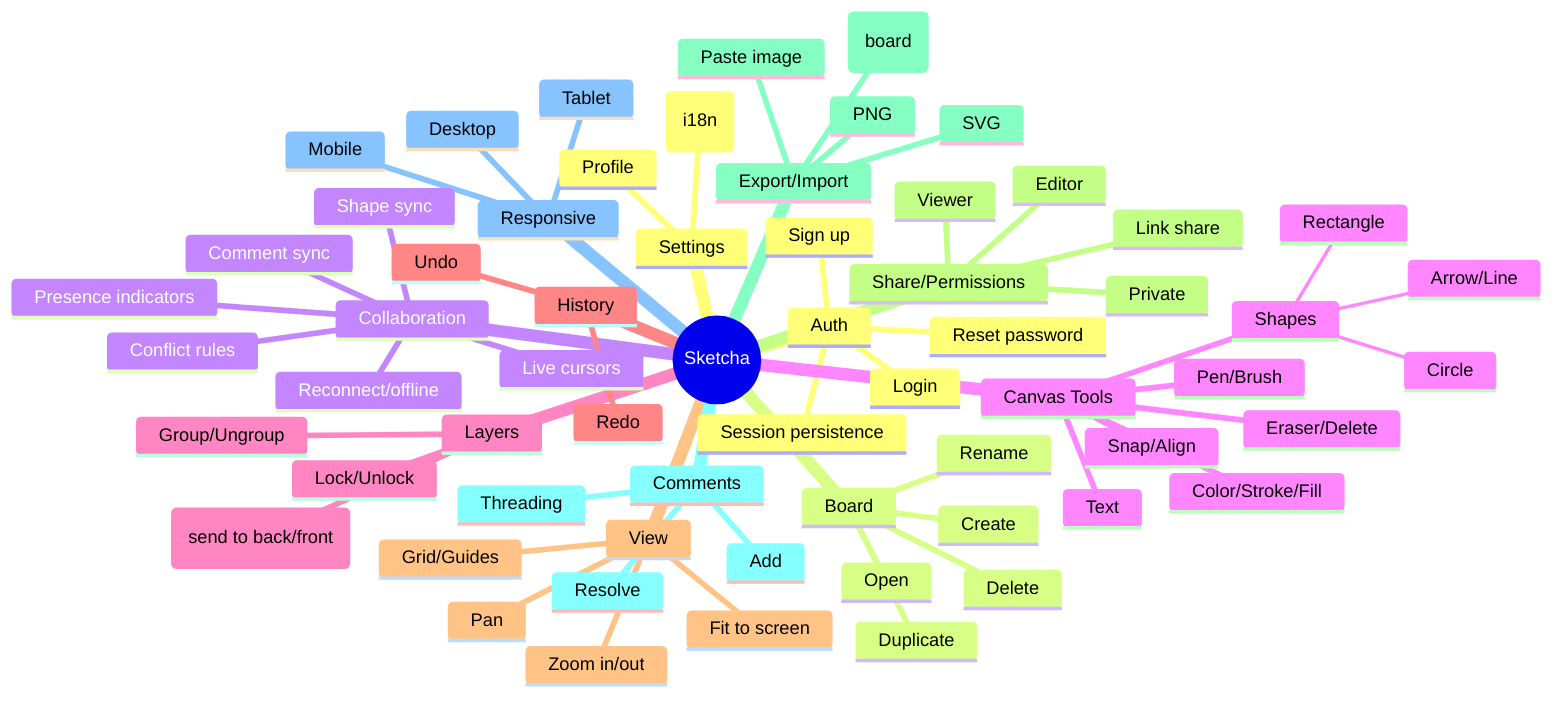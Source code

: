 %% Mermaid mind map — Sketcha functional breakdown
mindmap
  root((Sketcha))
    Auth
      Sign up
      Login
      Reset password
      Session persistence
    Board
      Create
      Open
      Rename
      Duplicate
      Delete
    Collaboration
      Presence indicators
      Live cursors
      Shape sync
      Comment sync
      Conflict rules
      Reconnect/offline
    Canvas Tools
      Pen/Brush
      Shapes
        Rectangle
        Circle
        Arrow/Line
      Text
      Color/Stroke/Fill
      Eraser/Delete
      Snap/Align
    Layers
      Order (send to back/front)
      Lock/Unlock
      Group/Ungroup
    History
      Undo
      Redo
    View
      Zoom in/out
      Pan
      Fit to screen
      Grid/Guides
    Share/Permissions
      Private
      Viewer
      Editor
      Link share
    Export/Import
      PNG
      SVG
      JSON (board)
      Paste image
    Comments
      Add
      Resolve
      Threading
    Responsive
      Desktop
      Tablet
      Mobile
    Settings
      Language (i18n)
      Profile